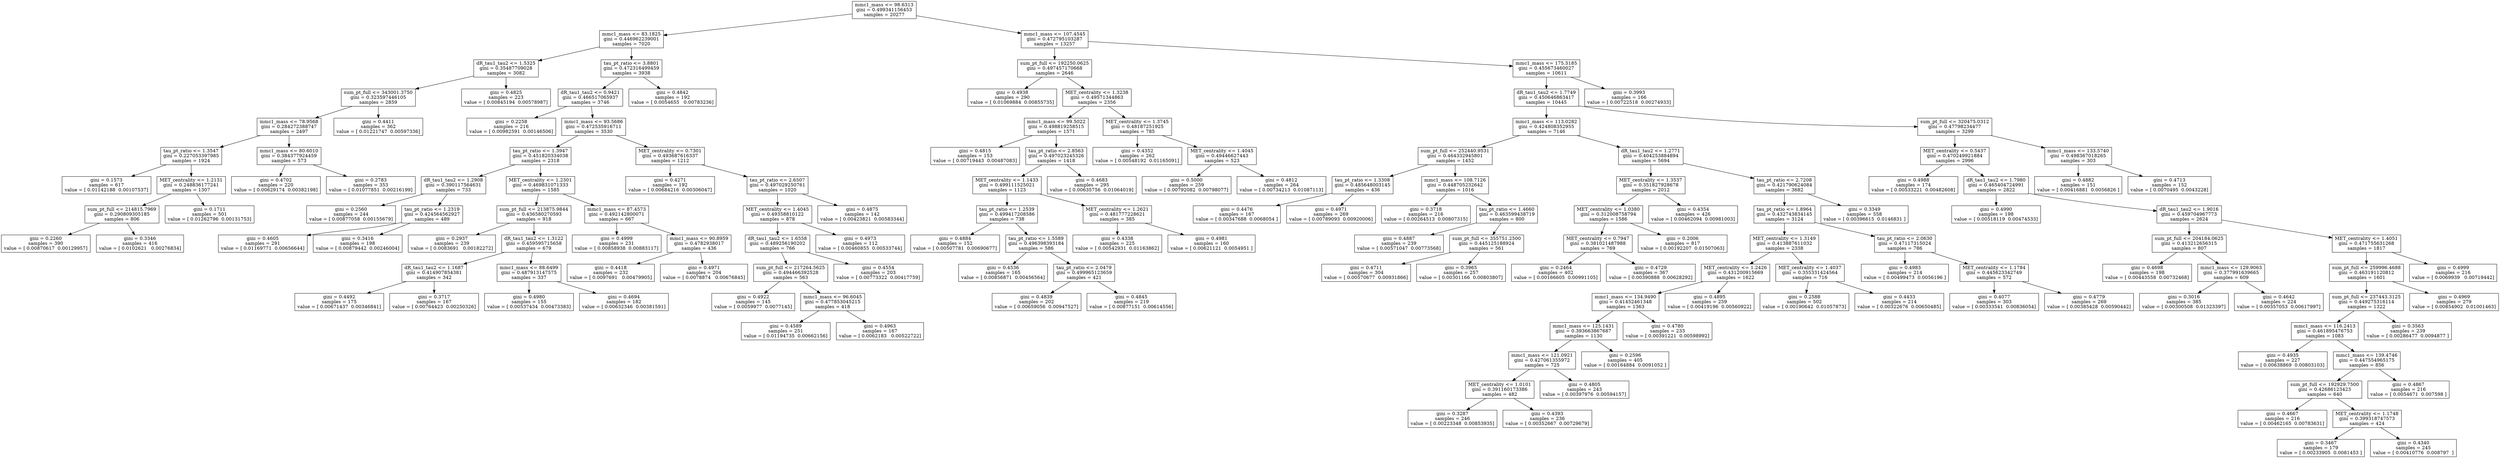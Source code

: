 digraph Tree {
0 [label="mmc1_mass <= 98.6313\ngini = 0.499341156453\nsamples = 20277", shape="box"] ;
1 [label="mmc1_mass <= 83.1825\ngini = 0.446962239001\nsamples = 7020", shape="box"] ;
0 -> 1 ;
2 [label="dR_tau1_tau2 <= 1.5325\ngini = 0.35487709028\nsamples = 3082", shape="box"] ;
1 -> 2 ;
3 [label="sum_pt_full <= 343001.3750\ngini = 0.323597446105\nsamples = 2859", shape="box"] ;
2 -> 3 ;
4 [label="mmc1_mass <= 78.9568\ngini = 0.284272388747\nsamples = 2497", shape="box"] ;
3 -> 4 ;
5 [label="tau_pt_ratio <= 1.3547\ngini = 0.227053397985\nsamples = 1924", shape="box"] ;
4 -> 5 ;
6 [label="gini = 0.1573\nsamples = 617\nvalue = [ 0.01142188  0.00107537]", shape="box"] ;
5 -> 6 ;
7 [label="MET_centrality <= 1.2131\ngini = 0.248836177241\nsamples = 1307", shape="box"] ;
5 -> 7 ;
8 [label="sum_pt_full <= 214815.7969\ngini = 0.290809305185\nsamples = 806", shape="box"] ;
7 -> 8 ;
9 [label="gini = 0.2260\nsamples = 390\nvalue = [ 0.00870617  0.00129957]", shape="box"] ;
8 -> 9 ;
10 [label="gini = 0.3346\nsamples = 416\nvalue = [ 0.0102621   0.00276834]", shape="box"] ;
8 -> 10 ;
11 [label="gini = 0.1711\nsamples = 501\nvalue = [ 0.01262796  0.00131753]", shape="box"] ;
7 -> 11 ;
12 [label="mmc1_mass <= 80.6010\ngini = 0.384377924459\nsamples = 573", shape="box"] ;
4 -> 12 ;
13 [label="gini = 0.4702\nsamples = 220\nvalue = [ 0.00629174  0.00382198]", shape="box"] ;
12 -> 13 ;
14 [label="gini = 0.2783\nsamples = 353\nvalue = [ 0.01077851  0.00216199]", shape="box"] ;
12 -> 14 ;
15 [label="gini = 0.4411\nsamples = 362\nvalue = [ 0.01221747  0.00597336]", shape="box"] ;
3 -> 15 ;
16 [label="gini = 0.4825\nsamples = 223\nvalue = [ 0.00845194  0.00578987]", shape="box"] ;
2 -> 16 ;
17 [label="tau_pt_ratio <= 3.8801\ngini = 0.472316499459\nsamples = 3938", shape="box"] ;
1 -> 17 ;
18 [label="dR_tau1_tau2 <= 0.9421\ngini = 0.466517065937\nsamples = 3746", shape="box"] ;
17 -> 18 ;
19 [label="gini = 0.2258\nsamples = 216\nvalue = [ 0.00982591  0.00146506]", shape="box"] ;
18 -> 19 ;
20 [label="mmc1_mass <= 93.5686\ngini = 0.472535916711\nsamples = 3530", shape="box"] ;
18 -> 20 ;
21 [label="tau_pt_ratio <= 1.3947\ngini = 0.451820334038\nsamples = 2318", shape="box"] ;
20 -> 21 ;
22 [label="dR_tau1_tau2 <= 1.2908\ngini = 0.390117564631\nsamples = 733", shape="box"] ;
21 -> 22 ;
23 [label="gini = 0.2560\nsamples = 244\nvalue = [ 0.00877058  0.00155679]", shape="box"] ;
22 -> 23 ;
24 [label="tau_pt_ratio <= 1.2319\ngini = 0.424564562927\nsamples = 489", shape="box"] ;
22 -> 24 ;
25 [label="gini = 0.4605\nsamples = 291\nvalue = [ 0.01169771  0.00656644]", shape="box"] ;
24 -> 25 ;
26 [label="gini = 0.3416\nsamples = 198\nvalue = [ 0.00879442  0.00246004]", shape="box"] ;
24 -> 26 ;
27 [label="MET_centrality <= 1.2301\ngini = 0.469831071333\nsamples = 1585", shape="box"] ;
21 -> 27 ;
28 [label="sum_pt_full <= 213875.9844\ngini = 0.436580270593\nsamples = 918", shape="box"] ;
27 -> 28 ;
29 [label="gini = 0.2937\nsamples = 239\nvalue = [ 0.0083691   0.00182272]", shape="box"] ;
28 -> 29 ;
30 [label="dR_tau1_tau2 <= 1.3122\ngini = 0.459595715658\nsamples = 679", shape="box"] ;
28 -> 30 ;
31 [label="dR_tau1_tau2 <= 1.1687\ngini = 0.414907854381\nsamples = 342", shape="box"] ;
30 -> 31 ;
32 [label="gini = 0.4492\nsamples = 175\nvalue = [ 0.00671437  0.00346841]", shape="box"] ;
31 -> 32 ;
33 [label="gini = 0.3717\nsamples = 167\nvalue = [ 0.00764423  0.00250326]", shape="box"] ;
31 -> 33 ;
34 [label="mmc1_mass <= 88.6499\ngini = 0.487913147575\nsamples = 337", shape="box"] ;
30 -> 34 ;
35 [label="gini = 0.4980\nsamples = 155\nvalue = [ 0.00537434  0.00473383]", shape="box"] ;
34 -> 35 ;
36 [label="gini = 0.4694\nsamples = 182\nvalue = [ 0.00632346  0.00381591]", shape="box"] ;
34 -> 36 ;
37 [label="mmc1_mass <= 87.4573\ngini = 0.492142800071\nsamples = 667", shape="box"] ;
27 -> 37 ;
38 [label="gini = 0.4999\nsamples = 231\nvalue = [ 0.00858938  0.00883117]", shape="box"] ;
37 -> 38 ;
39 [label="mmc1_mass <= 90.8959\ngini = 0.4782938017\nsamples = 436", shape="box"] ;
37 -> 39 ;
40 [label="gini = 0.4418\nsamples = 232\nvalue = [ 0.0097691   0.00479905]", shape="box"] ;
39 -> 40 ;
41 [label="gini = 0.4971\nsamples = 204\nvalue = [ 0.0078874   0.00676845]", shape="box"] ;
39 -> 41 ;
42 [label="MET_centrality <= 0.7301\ngini = 0.493687616337\nsamples = 1212", shape="box"] ;
20 -> 42 ;
43 [label="gini = 0.4271\nsamples = 192\nvalue = [ 0.00684216  0.00306047]", shape="box"] ;
42 -> 43 ;
44 [label="tau_pt_ratio <= 2.6507\ngini = 0.497029250761\nsamples = 1020", shape="box"] ;
42 -> 44 ;
45 [label="MET_centrality <= 1.4045\ngini = 0.49358810122\nsamples = 878", shape="box"] ;
44 -> 45 ;
46 [label="dR_tau1_tau2 <= 1.6558\ngini = 0.489256190202\nsamples = 766", shape="box"] ;
45 -> 46 ;
47 [label="sum_pt_full <= 217264.5625\ngini = 0.494466392528\nsamples = 563", shape="box"] ;
46 -> 47 ;
48 [label="gini = 0.4922\nsamples = 145\nvalue = [ 0.0059977  0.0077145]", shape="box"] ;
47 -> 48 ;
49 [label="mmc1_mass <= 96.6045\ngini = 0.477853045215\nsamples = 418", shape="box"] ;
47 -> 49 ;
50 [label="gini = 0.4589\nsamples = 251\nvalue = [ 0.01194735  0.00662156]", shape="box"] ;
49 -> 50 ;
51 [label="gini = 0.4963\nsamples = 167\nvalue = [ 0.0062183   0.00522722]", shape="box"] ;
49 -> 51 ;
52 [label="gini = 0.4554\nsamples = 203\nvalue = [ 0.00773322  0.00417759]", shape="box"] ;
46 -> 52 ;
53 [label="gini = 0.4973\nsamples = 112\nvalue = [ 0.00460855  0.00533744]", shape="box"] ;
45 -> 53 ;
54 [label="gini = 0.4875\nsamples = 142\nvalue = [ 0.00423821  0.00583344]", shape="box"] ;
44 -> 54 ;
55 [label="gini = 0.4842\nsamples = 192\nvalue = [ 0.0054655   0.00783236]", shape="box"] ;
17 -> 55 ;
56 [label="mmc1_mass <= 107.4545\ngini = 0.472795103287\nsamples = 13257", shape="box"] ;
0 -> 56 ;
57 [label="sum_pt_full <= 192250.0625\ngini = 0.497457170668\nsamples = 2646", shape="box"] ;
56 -> 57 ;
58 [label="gini = 0.4938\nsamples = 290\nvalue = [ 0.01069884  0.00855735]", shape="box"] ;
57 -> 58 ;
59 [label="MET_centrality <= 1.3238\ngini = 0.49571344863\nsamples = 2356", shape="box"] ;
57 -> 59 ;
60 [label="mmc1_mass <= 99.5022\ngini = 0.498819258515\nsamples = 1571", shape="box"] ;
59 -> 60 ;
61 [label="gini = 0.4815\nsamples = 153\nvalue = [ 0.00719443  0.00487083]", shape="box"] ;
60 -> 61 ;
62 [label="tau_pt_ratio <= 2.8563\ngini = 0.497023245326\nsamples = 1418", shape="box"] ;
60 -> 62 ;
63 [label="MET_centrality <= 1.1433\ngini = 0.499111525021\nsamples = 1123", shape="box"] ;
62 -> 63 ;
64 [label="tau_pt_ratio <= 1.2539\ngini = 0.499417208586\nsamples = 738", shape="box"] ;
63 -> 64 ;
65 [label="gini = 0.4884\nsamples = 152\nvalue = [ 0.00507781  0.00690677]", shape="box"] ;
64 -> 65 ;
66 [label="tau_pt_ratio <= 1.5589\ngini = 0.496398393184\nsamples = 586", shape="box"] ;
64 -> 66 ;
67 [label="gini = 0.4536\nsamples = 165\nvalue = [ 0.00856871  0.00456564]", shape="box"] ;
66 -> 67 ;
68 [label="tau_pt_ratio <= 2.0479\ngini = 0.499965123659\nsamples = 421", shape="box"] ;
66 -> 68 ;
69 [label="gini = 0.4839\nsamples = 202\nvalue = [ 0.00659056  0.00947527]", shape="box"] ;
68 -> 69 ;
70 [label="gini = 0.4845\nsamples = 219\nvalue = [ 0.00877151  0.00614556]", shape="box"] ;
68 -> 70 ;
71 [label="MET_centrality <= 1.2621\ngini = 0.481777228621\nsamples = 385", shape="box"] ;
63 -> 71 ;
72 [label="gini = 0.4338\nsamples = 225\nvalue = [ 0.00542931  0.01163862]", shape="box"] ;
71 -> 72 ;
73 [label="gini = 0.4981\nsamples = 160\nvalue = [ 0.00621121  0.0054951 ]", shape="box"] ;
71 -> 73 ;
74 [label="gini = 0.4683\nsamples = 295\nvalue = [ 0.00635756  0.01064019]", shape="box"] ;
62 -> 74 ;
75 [label="MET_centrality <= 1.3745\ngini = 0.48187251925\nsamples = 785", shape="box"] ;
59 -> 75 ;
76 [label="gini = 0.4352\nsamples = 262\nvalue = [ 0.00548192  0.01165091]", shape="box"] ;
75 -> 76 ;
77 [label="MET_centrality <= 1.4045\ngini = 0.49446627443\nsamples = 523", shape="box"] ;
75 -> 77 ;
78 [label="gini = 0.5000\nsamples = 259\nvalue = [ 0.00792082  0.00798077]", shape="box"] ;
77 -> 78 ;
79 [label="gini = 0.4812\nsamples = 264\nvalue = [ 0.00734213  0.01087113]", shape="box"] ;
77 -> 79 ;
80 [label="mmc1_mass <= 175.5185\ngini = 0.455673460027\nsamples = 10611", shape="box"] ;
56 -> 80 ;
81 [label="dR_tau1_tau2 <= 1.7749\ngini = 0.450646863417\nsamples = 10445", shape="box"] ;
80 -> 81 ;
82 [label="mmc1_mass <= 113.0282\ngini = 0.424808352955\nsamples = 7146", shape="box"] ;
81 -> 82 ;
83 [label="sum_pt_full <= 252440.9531\ngini = 0.464332945801\nsamples = 1452", shape="box"] ;
82 -> 83 ;
84 [label="tau_pt_ratio <= 1.3308\ngini = 0.485648003145\nsamples = 436", shape="box"] ;
83 -> 84 ;
85 [label="gini = 0.4476\nsamples = 167\nvalue = [ 0.00347688  0.0068054 ]", shape="box"] ;
84 -> 85 ;
86 [label="gini = 0.4971\nsamples = 269\nvalue = [ 0.00789093  0.00920006]", shape="box"] ;
84 -> 86 ;
87 [label="mmc1_mass <= 108.7126\ngini = 0.448705232642\nsamples = 1016", shape="box"] ;
83 -> 87 ;
88 [label="gini = 0.3718\nsamples = 216\nvalue = [ 0.00264513  0.00807315]", shape="box"] ;
87 -> 88 ;
89 [label="tau_pt_ratio <= 1.4660\ngini = 0.463599438719\nsamples = 800", shape="box"] ;
87 -> 89 ;
90 [label="gini = 0.4887\nsamples = 239\nvalue = [ 0.00571047  0.00773568]", shape="box"] ;
89 -> 90 ;
91 [label="sum_pt_full <= 355751.2500\ngini = 0.445125188924\nsamples = 561", shape="box"] ;
89 -> 91 ;
92 [label="gini = 0.4711\nsamples = 304\nvalue = [ 0.00570677  0.00931866]", shape="box"] ;
91 -> 92 ;
93 [label="gini = 0.3965\nsamples = 257\nvalue = [ 0.00301166  0.00803807]", shape="box"] ;
91 -> 93 ;
94 [label="dR_tau1_tau2 <= 1.2771\ngini = 0.404253884894\nsamples = 5694", shape="box"] ;
82 -> 94 ;
95 [label="MET_centrality <= 1.3537\ngini = 0.351827928678\nsamples = 2012", shape="box"] ;
94 -> 95 ;
96 [label="MET_centrality <= 1.0380\ngini = 0.312008758794\nsamples = 1586", shape="box"] ;
95 -> 96 ;
97 [label="MET_centrality <= 0.7947\ngini = 0.381021487988\nsamples = 769", shape="box"] ;
96 -> 97 ;
98 [label="gini = 0.2464\nsamples = 402\nvalue = [ 0.00166605  0.00991105]", shape="box"] ;
97 -> 98 ;
99 [label="gini = 0.4729\nsamples = 367\nvalue = [ 0.00390888  0.00628292]", shape="box"] ;
97 -> 99 ;
100 [label="gini = 0.2006\nsamples = 817\nvalue = [ 0.00192207  0.01507063]", shape="box"] ;
96 -> 100 ;
101 [label="gini = 0.4354\nsamples = 426\nvalue = [ 0.00462094  0.00981003]", shape="box"] ;
95 -> 101 ;
102 [label="tau_pt_ratio <= 2.7208\ngini = 0.421790624084\nsamples = 3682", shape="box"] ;
94 -> 102 ;
103 [label="tau_pt_ratio <= 1.8964\ngini = 0.432743834145\nsamples = 3124", shape="box"] ;
102 -> 103 ;
104 [label="MET_centrality <= 1.3149\ngini = 0.413887611032\nsamples = 2338", shape="box"] ;
103 -> 104 ;
105 [label="MET_centrality <= 1.2426\ngini = 0.431200915669\nsamples = 1622", shape="box"] ;
104 -> 105 ;
106 [label="mmc1_mass <= 134.9490\ngini = 0.41452461348\nsamples = 1363", shape="box"] ;
105 -> 106 ;
107 [label="mmc1_mass <= 125.1431\ngini = 0.393663867687\nsamples = 1130", shape="box"] ;
106 -> 107 ;
108 [label="mmc1_mass <= 121.0921\ngini = 0.427061355972\nsamples = 725", shape="box"] ;
107 -> 108 ;
109 [label="MET_centrality <= 1.0101\ngini = 0.391160173386\nsamples = 482", shape="box"] ;
108 -> 109 ;
110 [label="gini = 0.3287\nsamples = 246\nvalue = [ 0.00223348  0.00853935]", shape="box"] ;
109 -> 110 ;
111 [label="gini = 0.4393\nsamples = 236\nvalue = [ 0.00352667  0.00729679]", shape="box"] ;
109 -> 111 ;
112 [label="gini = 0.4805\nsamples = 243\nvalue = [ 0.00397976  0.00594157]", shape="box"] ;
108 -> 112 ;
113 [label="gini = 0.2596\nsamples = 405\nvalue = [ 0.00164884  0.0091052 ]", shape="box"] ;
107 -> 113 ;
114 [label="gini = 0.4780\nsamples = 233\nvalue = [ 0.00391221  0.00598992]", shape="box"] ;
106 -> 114 ;
115 [label="gini = 0.4895\nsamples = 259\nvalue = [ 0.00419196  0.00560922]", shape="box"] ;
105 -> 115 ;
116 [label="MET_centrality <= 1.4037\ngini = 0.355331424564\nsamples = 716", shape="box"] ;
104 -> 116 ;
117 [label="gini = 0.2588\nsamples = 502\nvalue = [ 0.00190642  0.01057873]", shape="box"] ;
116 -> 117 ;
118 [label="gini = 0.4433\nsamples = 214\nvalue = [ 0.00322676  0.00650485]", shape="box"] ;
116 -> 118 ;
119 [label="tau_pt_ratio <= 2.0630\ngini = 0.47117315024\nsamples = 786", shape="box"] ;
103 -> 119 ;
120 [label="gini = 0.4983\nsamples = 214\nvalue = [ 0.00499473  0.0056196 ]", shape="box"] ;
119 -> 120 ;
121 [label="MET_centrality <= 1.1784\ngini = 0.445623342749\nsamples = 572", shape="box"] ;
119 -> 121 ;
122 [label="gini = 0.4077\nsamples = 303\nvalue = [ 0.00333541  0.00836054]", shape="box"] ;
121 -> 122 ;
123 [label="gini = 0.4779\nsamples = 269\nvalue = [ 0.00385428  0.00590442]", shape="box"] ;
121 -> 123 ;
124 [label="gini = 0.3349\nsamples = 558\nvalue = [ 0.00396615  0.0146831 ]", shape="box"] ;
102 -> 124 ;
125 [label="sum_pt_full <= 320475.0312\ngini = 0.47798234477\nsamples = 3299", shape="box"] ;
81 -> 125 ;
126 [label="MET_centrality <= 0.5437\ngini = 0.470249921884\nsamples = 2996", shape="box"] ;
125 -> 126 ;
127 [label="gini = 0.4988\nsamples = 174\nvalue = [ 0.00533221  0.00482608]", shape="box"] ;
126 -> 127 ;
128 [label="dR_tau1_tau2 <= 1.7980\ngini = 0.465404724991\nsamples = 2822", shape="box"] ;
126 -> 128 ;
129 [label="gini = 0.4990\nsamples = 198\nvalue = [ 0.00518119  0.00474533]", shape="box"] ;
128 -> 129 ;
130 [label="dR_tau1_tau2 <= 1.9016\ngini = 0.459704967773\nsamples = 2624", shape="box"] ;
128 -> 130 ;
131 [label="sum_pt_full <= 204184.0625\ngini = 0.413212656315\nsamples = 807", shape="box"] ;
130 -> 131 ;
132 [label="gini = 0.4698\nsamples = 198\nvalue = [ 0.00443558  0.00732468]", shape="box"] ;
131 -> 132 ;
133 [label="mmc1_mass <= 129.9063\ngini = 0.377991639665\nsamples = 609", shape="box"] ;
131 -> 133 ;
134 [label="gini = 0.3016\nsamples = 385\nvalue = [ 0.00300508  0.01323397]", shape="box"] ;
133 -> 134 ;
135 [label="gini = 0.4642\nsamples = 224\nvalue = [ 0.00357053  0.00617997]", shape="box"] ;
133 -> 135 ;
136 [label="MET_centrality <= 1.4051\ngini = 0.471755631268\nsamples = 1817", shape="box"] ;
130 -> 136 ;
137 [label="sum_pt_full <= 259996.4688\ngini = 0.463191120812\nsamples = 1601", shape="box"] ;
136 -> 137 ;
138 [label="sum_pt_full <= 237443.3125\ngini = 0.449275316114\nsamples = 1322", shape="box"] ;
137 -> 138 ;
139 [label="mmc1_mass <= 116.2413\ngini = 0.461895476753\nsamples = 1083", shape="box"] ;
138 -> 139 ;
140 [label="gini = 0.4935\nsamples = 227\nvalue = [ 0.00638869  0.00803103]", shape="box"] ;
139 -> 140 ;
141 [label="mmc1_mass <= 139.4746\ngini = 0.447554965175\nsamples = 856", shape="box"] ;
139 -> 141 ;
142 [label="sum_pt_full <= 192929.7500\ngini = 0.42686123423\nsamples = 640", shape="box"] ;
141 -> 142 ;
143 [label="gini = 0.4667\nsamples = 216\nvalue = [ 0.00462165  0.00783631]", shape="box"] ;
142 -> 143 ;
144 [label="MET_centrality <= 1.1748\ngini = 0.399318747573\nsamples = 424", shape="box"] ;
142 -> 144 ;
145 [label="gini = 0.3467\nsamples = 179\nvalue = [ 0.00233905  0.0081453 ]", shape="box"] ;
144 -> 145 ;
146 [label="gini = 0.4340\nsamples = 245\nvalue = [ 0.00410776  0.008797  ]", shape="box"] ;
144 -> 146 ;
147 [label="gini = 0.4867\nsamples = 216\nvalue = [ 0.0054671  0.007598 ]", shape="box"] ;
141 -> 147 ;
148 [label="gini = 0.3563\nsamples = 239\nvalue = [ 0.00286477  0.0094877 ]", shape="box"] ;
138 -> 148 ;
149 [label="gini = 0.4969\nsamples = 279\nvalue = [ 0.00854902  0.01001463]", shape="box"] ;
137 -> 149 ;
150 [label="gini = 0.4999\nsamples = 216\nvalue = [ 0.0069939   0.00719442]", shape="box"] ;
136 -> 150 ;
151 [label="mmc1_mass <= 133.5740\ngini = 0.498367018265\nsamples = 303", shape="box"] ;
125 -> 151 ;
152 [label="gini = 0.4882\nsamples = 151\nvalue = [ 0.00416881  0.0056826 ]", shape="box"] ;
151 -> 152 ;
153 [label="gini = 0.4713\nsamples = 152\nvalue = [ 0.0070495  0.0043228]", shape="box"] ;
151 -> 153 ;
154 [label="gini = 0.3993\nsamples = 166\nvalue = [ 0.00722518  0.00274933]", shape="box"] ;
80 -> 154 ;
}